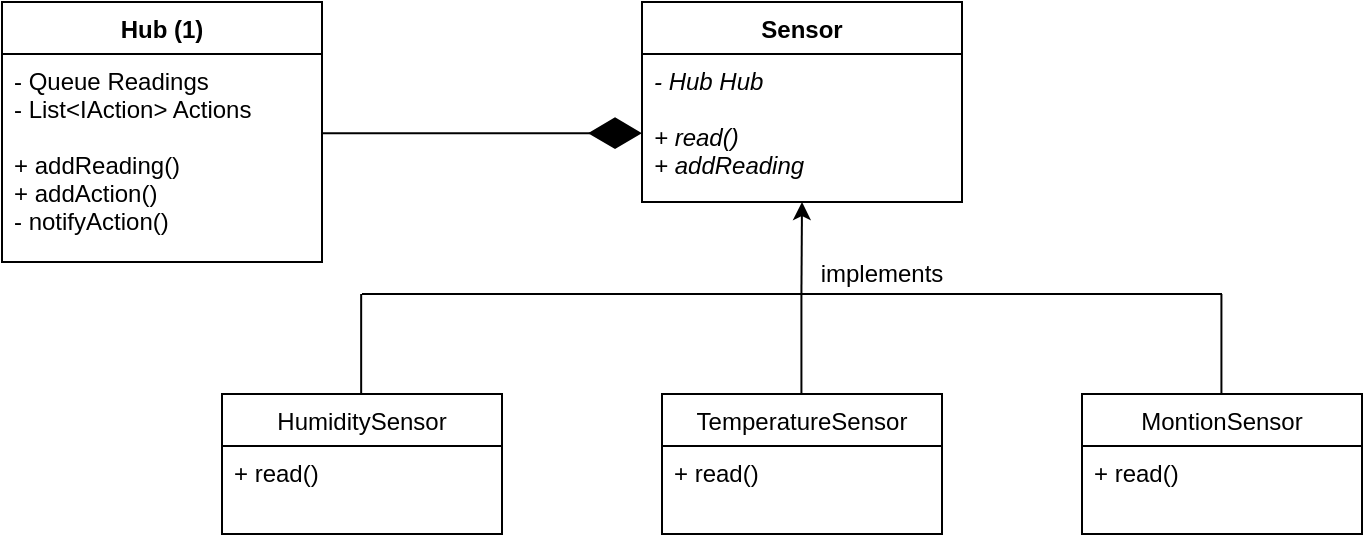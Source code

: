 <mxfile version="13.7.9" type="device" pages="2"><diagram id="-DA3yOhJrs75YxF_aAcX" name="infra-sensors"><mxGraphModel dx="2138" dy="607" grid="1" gridSize="10" guides="1" tooltips="1" connect="1" arrows="1" fold="1" page="1" pageScale="1" pageWidth="1100" pageHeight="850" math="0" shadow="0"><root><mxCell id="s73eVonxJGU-Df75ncPL-0"/><mxCell id="s73eVonxJGU-Df75ncPL-1" parent="s73eVonxJGU-Df75ncPL-0"/><mxCell id="yHA-x2E08DUfk_bQ417R-17" value="" style="endArrow=none;html=1;" parent="s73eVonxJGU-Df75ncPL-1" edge="1"><mxGeometry width="50" height="50" relative="1" as="geometry"><mxPoint x="-900" y="216" as="sourcePoint"/><mxPoint x="-470.0" y="216" as="targetPoint"/></mxGeometry></mxCell><mxCell id="yHA-x2E08DUfk_bQ417R-18" value="" style="endArrow=classic;html=1;" parent="s73eVonxJGU-Df75ncPL-1" edge="1"><mxGeometry width="50" height="50" relative="1" as="geometry"><mxPoint x="-680.29" y="216" as="sourcePoint"/><mxPoint x="-680" y="170" as="targetPoint"/></mxGeometry></mxCell><mxCell id="yHA-x2E08DUfk_bQ417R-19" value="" style="endArrow=none;html=1;" parent="s73eVonxJGU-Df75ncPL-1" edge="1"><mxGeometry width="50" height="50" relative="1" as="geometry"><mxPoint x="-900.42" y="266" as="sourcePoint"/><mxPoint x="-900.42" y="216" as="targetPoint"/></mxGeometry></mxCell><mxCell id="yHA-x2E08DUfk_bQ417R-20" value="" style="endArrow=none;html=1;" parent="s73eVonxJGU-Df75ncPL-1" edge="1"><mxGeometry width="50" height="50" relative="1" as="geometry"><mxPoint x="-680.29" y="266" as="sourcePoint"/><mxPoint x="-680.29" y="216" as="targetPoint"/></mxGeometry></mxCell><mxCell id="yHA-x2E08DUfk_bQ417R-21" value="" style="endArrow=none;html=1;" parent="s73eVonxJGU-Df75ncPL-1" edge="1"><mxGeometry width="50" height="50" relative="1" as="geometry"><mxPoint x="-470.29" y="266" as="sourcePoint"/><mxPoint x="-470.29" y="216" as="targetPoint"/></mxGeometry></mxCell><mxCell id="yHA-x2E08DUfk_bQ417R-33" value="implements" style="text;html=1;strokeColor=none;fillColor=none;align=center;verticalAlign=middle;whiteSpace=wrap;rounded=0;" parent="s73eVonxJGU-Df75ncPL-1" vertex="1"><mxGeometry x="-660" y="196" width="40" height="20" as="geometry"/></mxCell><mxCell id="yHA-x2E08DUfk_bQ417R-48" value="" style="endArrow=diamondThin;endFill=1;endSize=24;html=1;" parent="s73eVonxJGU-Df75ncPL-1" edge="1"><mxGeometry width="160" relative="1" as="geometry"><mxPoint x="-920" y="135.58" as="sourcePoint"/><mxPoint x="-760" y="135.58" as="targetPoint"/></mxGeometry></mxCell><mxCell id="yHA-x2E08DUfk_bQ417R-23" value="HumiditySensor" style="swimlane;fontStyle=0;childLayout=stackLayout;horizontal=1;startSize=26;fillColor=none;horizontalStack=0;resizeParent=1;resizeParentMax=0;resizeLast=0;collapsible=1;marginBottom=0;" parent="s73eVonxJGU-Df75ncPL-1" vertex="1"><mxGeometry x="-970" y="266" width="140" height="70" as="geometry"/></mxCell><mxCell id="yHA-x2E08DUfk_bQ417R-24" value="+ read()&#10;" style="text;strokeColor=none;fillColor=none;align=left;verticalAlign=top;spacingLeft=4;spacingRight=4;overflow=hidden;rotatable=0;points=[[0,0.5],[1,0.5]];portConstraint=eastwest;fontStyle=0" parent="yHA-x2E08DUfk_bQ417R-23" vertex="1"><mxGeometry y="26" width="140" height="44" as="geometry"/></mxCell><mxCell id="yHA-x2E08DUfk_bQ417R-25" value="TemperatureSensor" style="swimlane;fontStyle=0;childLayout=stackLayout;horizontal=1;startSize=26;fillColor=none;horizontalStack=0;resizeParent=1;resizeParentMax=0;resizeLast=0;collapsible=1;marginBottom=0;" parent="s73eVonxJGU-Df75ncPL-1" vertex="1"><mxGeometry x="-750" y="266" width="140" height="70" as="geometry"/></mxCell><mxCell id="yHA-x2E08DUfk_bQ417R-26" value="+ read()&#10;" style="text;strokeColor=none;fillColor=none;align=left;verticalAlign=top;spacingLeft=4;spacingRight=4;overflow=hidden;rotatable=0;points=[[0,0.5],[1,0.5]];portConstraint=eastwest;" parent="yHA-x2E08DUfk_bQ417R-25" vertex="1"><mxGeometry y="26" width="140" height="44" as="geometry"/></mxCell><mxCell id="yHA-x2E08DUfk_bQ417R-27" value="MontionSensor" style="swimlane;fontStyle=0;childLayout=stackLayout;horizontal=1;startSize=26;fillColor=none;horizontalStack=0;resizeParent=1;resizeParentMax=0;resizeLast=0;collapsible=1;marginBottom=0;" parent="s73eVonxJGU-Df75ncPL-1" vertex="1"><mxGeometry x="-540" y="266" width="140" height="70" as="geometry"/></mxCell><mxCell id="yHA-x2E08DUfk_bQ417R-28" value="+ read()" style="text;strokeColor=none;fillColor=none;align=left;verticalAlign=top;spacingLeft=4;spacingRight=4;overflow=hidden;rotatable=0;points=[[0,0.5],[1,0.5]];portConstraint=eastwest;" parent="yHA-x2E08DUfk_bQ417R-27" vertex="1"><mxGeometry y="26" width="140" height="44" as="geometry"/></mxCell><mxCell id="yHA-x2E08DUfk_bQ417R-29" value="Sensor" style="swimlane;fontStyle=1;align=center;verticalAlign=top;childLayout=stackLayout;horizontal=1;startSize=26;horizontalStack=0;resizeParent=1;resizeParentMax=0;resizeLast=0;collapsible=1;marginBottom=0;" parent="s73eVonxJGU-Df75ncPL-1" vertex="1"><mxGeometry x="-760" y="70" width="160" height="100" as="geometry"/></mxCell><mxCell id="yHA-x2E08DUfk_bQ417R-30" value="- Hub Hub&#10;&#10;+ read()&#10;+ addReading" style="text;strokeColor=none;fillColor=none;align=left;verticalAlign=top;spacingLeft=4;spacingRight=4;overflow=hidden;rotatable=0;points=[[0,0.5],[1,0.5]];portConstraint=eastwest;fontStyle=2" parent="yHA-x2E08DUfk_bQ417R-29" vertex="1"><mxGeometry y="26" width="160" height="74" as="geometry"/></mxCell><mxCell id="yHA-x2E08DUfk_bQ417R-38" value="Hub (1)" style="swimlane;fontStyle=1;align=center;verticalAlign=top;childLayout=stackLayout;horizontal=1;startSize=26;horizontalStack=0;resizeParent=1;resizeParentMax=0;resizeLast=0;collapsible=1;marginBottom=0;" parent="s73eVonxJGU-Df75ncPL-1" vertex="1"><mxGeometry x="-1080" y="70" width="160" height="130" as="geometry"/></mxCell><mxCell id="yHA-x2E08DUfk_bQ417R-39" value="- Queue Readings&#10;- List&lt;IAction&gt; Actions&#10;&#10;+ addReading()&#10;+ addAction()&#10;- notifyAction()" style="text;strokeColor=none;fillColor=none;align=left;verticalAlign=top;spacingLeft=4;spacingRight=4;overflow=hidden;rotatable=0;points=[[0,0.5],[1,0.5]];portConstraint=eastwest;fontStyle=0" parent="yHA-x2E08DUfk_bQ417R-38" vertex="1"><mxGeometry y="26" width="160" height="104" as="geometry"/></mxCell></root></mxGraphModel></diagram><diagram name="infra-actuators" id="y-OsRNM7vYSjTcoQu5D-"><mxGraphModel dx="1086" dy="806" grid="1" gridSize="10" guides="1" tooltips="1" connect="1" arrows="1" fold="1" page="1" pageScale="1" pageWidth="1100" pageHeight="850" math="0" shadow="0"><root><mxCell id="ae_mSakIzxFseS8E6l57-0"/><mxCell id="ae_mSakIzxFseS8E6l57-1" parent="ae_mSakIzxFseS8E6l57-0"/><mxCell id="ae_mSakIzxFseS8E6l57-24" value="" style="endArrow=none;html=1;" parent="ae_mSakIzxFseS8E6l57-1" edge="1"><mxGeometry width="50" height="50" relative="1" as="geometry"><mxPoint x="150" y="430" as="sourcePoint"/><mxPoint x="400" y="430" as="targetPoint"/></mxGeometry></mxCell><mxCell id="ae_mSakIzxFseS8E6l57-25" value="" style="endArrow=classic;html=1;entryX=0.5;entryY=1.037;entryDx=0;entryDy=0;entryPerimeter=0;" parent="ae_mSakIzxFseS8E6l57-1" target="ae_mSakIzxFseS8E6l57-43" edge="1"><mxGeometry width="50" height="50" relative="1" as="geometry"><mxPoint x="260" y="430" as="sourcePoint"/><mxPoint x="299.71" y="390" as="targetPoint"/></mxGeometry></mxCell><mxCell id="ae_mSakIzxFseS8E6l57-26" value="" style="endArrow=none;html=1;" parent="ae_mSakIzxFseS8E6l57-1" edge="1"><mxGeometry width="50" height="50" relative="1" as="geometry"><mxPoint x="150.0" y="480.0" as="sourcePoint"/><mxPoint x="150.0" y="430.0" as="targetPoint"/></mxGeometry></mxCell><mxCell id="ae_mSakIzxFseS8E6l57-27" value="" style="endArrow=none;html=1;" parent="ae_mSakIzxFseS8E6l57-1" edge="1"><mxGeometry width="50" height="50" relative="1" as="geometry"><mxPoint x="259.76" y="480.0" as="sourcePoint"/><mxPoint x="259.76" y="430.0" as="targetPoint"/></mxGeometry></mxCell><mxCell id="ae_mSakIzxFseS8E6l57-28" value="" style="endArrow=none;html=1;" parent="ae_mSakIzxFseS8E6l57-1" edge="1"><mxGeometry width="50" height="50" relative="1" as="geometry"><mxPoint x="400" y="480.0" as="sourcePoint"/><mxPoint x="400" y="430.0" as="targetPoint"/></mxGeometry></mxCell><mxCell id="ae_mSakIzxFseS8E6l57-29" value="implements" style="text;html=1;strokeColor=none;fillColor=none;align=center;verticalAlign=middle;whiteSpace=wrap;rounded=0;" parent="ae_mSakIzxFseS8E6l57-1" vertex="1"><mxGeometry x="310" y="410" width="40" height="20" as="geometry"/></mxCell><mxCell id="ae_mSakIzxFseS8E6l57-30" value="" style="endArrow=diamondThin;endFill=1;endSize=24;html=1;" parent="ae_mSakIzxFseS8E6l57-1" edge="1"><mxGeometry width="160" relative="1" as="geometry"><mxPoint x="310" y="109" as="sourcePoint"/><mxPoint x="180" y="109" as="targetPoint"/></mxGeometry></mxCell><mxCell id="ae_mSakIzxFseS8E6l57-31" value="" style="endArrow=diamondThin;endFill=1;endSize=24;html=1;exitX=0.013;exitY=0.118;exitDx=0;exitDy=0;exitPerimeter=0;entryX=0.431;entryY=1.015;entryDx=0;entryDy=0;entryPerimeter=0;" parent="ae_mSakIzxFseS8E6l57-1" source="ae_mSakIzxFseS8E6l57-43" target="ae_mSakIzxFseS8E6l57-35" edge="1"><mxGeometry width="160" relative="1" as="geometry"><mxPoint x="400" y="256" as="sourcePoint"/><mxPoint x="70" y="310" as="targetPoint"/><Array as="points"><mxPoint x="90" y="360"/></Array></mxGeometry></mxCell><mxCell id="ae_mSakIzxFseS8E6l57-34" value="Action" style="swimlane;fontStyle=1;align=center;verticalAlign=top;childLayout=stackLayout;horizontal=1;startSize=26;horizontalStack=0;resizeParent=1;resizeParentMax=0;resizeLast=0;collapsible=1;marginBottom=0;" parent="ae_mSakIzxFseS8E6l57-1" vertex="1"><mxGeometry x="20" y="50" width="160" height="220" as="geometry"/></mxCell><mxCell id="ae_mSakIzxFseS8E6l57-35" value="- List&lt;IActuator&gt;&#10;- List&lt;Condition&gt;&#10;&#10;+ notify()&#10;+ addActuator()&#10;+ removeActuator()&#10;+ execute()&#10;- notifyActuator()&#10;&#10;" style="text;strokeColor=none;fillColor=none;align=left;verticalAlign=top;spacingLeft=4;spacingRight=4;overflow=hidden;rotatable=0;points=[[0,0.5],[1,0.5]];portConstraint=eastwest;fontStyle=0" parent="ae_mSakIzxFseS8E6l57-34" vertex="1"><mxGeometry y="26" width="160" height="194" as="geometry"/></mxCell><mxCell id="ae_mSakIzxFseS8E6l57-40" value="Courtain" style="swimlane;fontStyle=0;childLayout=stackLayout;horizontal=1;startSize=26;fillColor=none;horizontalStack=0;resizeParent=1;resizeParentMax=0;resizeLast=0;collapsible=1;marginBottom=0;" parent="ae_mSakIzxFseS8E6l57-1" vertex="1"><mxGeometry x="340" y="480" width="110" height="60" as="geometry"/></mxCell><mxCell id="ae_mSakIzxFseS8E6l57-41" value="+ act()" style="text;strokeColor=none;fillColor=none;align=left;verticalAlign=top;spacingLeft=4;spacingRight=4;overflow=hidden;rotatable=0;points=[[0,0.5],[1,0.5]];portConstraint=eastwest;" parent="ae_mSakIzxFseS8E6l57-40" vertex="1"><mxGeometry y="26" width="110" height="34" as="geometry"/></mxCell><mxCell id="ae_mSakIzxFseS8E6l57-38" value="VaccumCleaner" style="swimlane;fontStyle=0;childLayout=stackLayout;horizontal=1;startSize=26;fillColor=none;horizontalStack=0;resizeParent=1;resizeParentMax=0;resizeLast=0;collapsible=1;marginBottom=0;" parent="ae_mSakIzxFseS8E6l57-1" vertex="1"><mxGeometry x="215" y="480" width="90" height="60" as="geometry"/></mxCell><mxCell id="ae_mSakIzxFseS8E6l57-39" value="+ act()" style="text;strokeColor=none;fillColor=none;align=left;verticalAlign=top;spacingLeft=4;spacingRight=4;overflow=hidden;rotatable=0;points=[[0,0.5],[1,0.5]];portConstraint=eastwest;" parent="ae_mSakIzxFseS8E6l57-38" vertex="1"><mxGeometry y="26" width="90" height="34" as="geometry"/></mxCell><mxCell id="ae_mSakIzxFseS8E6l57-36" value="LightBulb" style="swimlane;fontStyle=0;childLayout=stackLayout;horizontal=1;startSize=26;fillColor=none;horizontalStack=0;resizeParent=1;resizeParentMax=0;resizeLast=0;collapsible=1;marginBottom=0;" parent="ae_mSakIzxFseS8E6l57-1" vertex="1"><mxGeometry x="90" y="480" width="100" height="60" as="geometry"/></mxCell><mxCell id="ae_mSakIzxFseS8E6l57-37" value="+ act()" style="text;strokeColor=none;fillColor=none;align=left;verticalAlign=top;spacingLeft=4;spacingRight=4;overflow=hidden;rotatable=0;points=[[0,0.5],[1,0.5]];portConstraint=eastwest;fontStyle=0" parent="ae_mSakIzxFseS8E6l57-36" vertex="1"><mxGeometry y="26" width="100" height="34" as="geometry"/></mxCell><mxCell id="ae_mSakIzxFseS8E6l57-42" value="IActuator" style="swimlane;fontStyle=1;align=center;verticalAlign=top;childLayout=stackLayout;horizontal=1;startSize=26;horizontalStack=0;resizeParent=1;resizeParentMax=0;resizeLast=0;collapsible=1;marginBottom=0;" parent="ae_mSakIzxFseS8E6l57-1" vertex="1"><mxGeometry x="220" y="330" width="80" height="60" as="geometry"/></mxCell><mxCell id="ae_mSakIzxFseS8E6l57-43" value="+ act()" style="text;strokeColor=none;fillColor=none;align=left;verticalAlign=top;spacingLeft=4;spacingRight=4;overflow=hidden;rotatable=0;points=[[0,0.5],[1,0.5]];portConstraint=eastwest;fontStyle=0" parent="ae_mSakIzxFseS8E6l57-42" vertex="1"><mxGeometry y="26" width="80" height="34" as="geometry"/></mxCell><mxCell id="ae_mSakIzxFseS8E6l57-32" value="Condition" style="swimlane;fontStyle=1;align=center;verticalAlign=top;childLayout=stackLayout;horizontal=1;startSize=26;horizontalStack=0;resizeParent=1;resizeParentMax=0;resizeLast=0;collapsible=1;marginBottom=0;" parent="ae_mSakIzxFseS8E6l57-1" vertex="1"><mxGeometry x="310" y="60" width="160" height="130" as="geometry"/></mxCell><mxCell id="ae_mSakIzxFseS8E6l57-33" value="- double Reference&#10;- enum Operator&#10;- double Value&#10;-int sensorId&#10;&#10;+ setValue()&#10;+ isMet()&#10;&#10;" style="text;strokeColor=none;fillColor=none;align=left;verticalAlign=top;spacingLeft=4;spacingRight=4;overflow=hidden;rotatable=0;points=[[0,0.5],[1,0.5]];portConstraint=eastwest;fontStyle=0" parent="ae_mSakIzxFseS8E6l57-32" vertex="1"><mxGeometry y="26" width="160" height="104" as="geometry"/></mxCell><mxCell id="3QRzrCr-K3MnaqsY56Y2-0" value="" style="endArrow=classic;html=1;exitX=1.013;exitY=0.582;exitDx=0;exitDy=0;exitPerimeter=0;" parent="ae_mSakIzxFseS8E6l57-1" edge="1"><mxGeometry width="50" height="50" relative="1" as="geometry"><mxPoint x="470" y="113.068" as="sourcePoint"/><mxPoint x="600" y="115" as="targetPoint"/></mxGeometry></mxCell><mxCell id="3QRzrCr-K3MnaqsY56Y2-1" value="uses" style="text;html=1;strokeColor=none;fillColor=none;align=center;verticalAlign=middle;whiteSpace=wrap;rounded=0;" parent="ae_mSakIzxFseS8E6l57-1" vertex="1"><mxGeometry x="517.92" y="94" width="40" height="20" as="geometry"/></mxCell><mxCell id="3QRzrCr-K3MnaqsY56Y2-2" value="ComparerFactory" style="swimlane;fontStyle=1;childLayout=stackLayout;horizontal=1;startSize=26;fillColor=none;horizontalStack=0;resizeParent=1;resizeParentMax=0;resizeLast=0;collapsible=1;marginBottom=0;" parent="ae_mSakIzxFseS8E6l57-1" vertex="1"><mxGeometry x="600.0" y="70" width="170" height="90" as="geometry"/></mxCell><mxCell id="3QRzrCr-K3MnaqsY56Y2-3" value="+ getComparer()&#10;" style="text;strokeColor=none;fillColor=none;align=left;verticalAlign=top;spacingLeft=4;spacingRight=4;overflow=hidden;rotatable=0;points=[[0,0.5],[1,0.5]];portConstraint=eastwest;" parent="3QRzrCr-K3MnaqsY56Y2-2" vertex="1"><mxGeometry y="26" width="170" height="64" as="geometry"/></mxCell><mxCell id="3QRzrCr-K3MnaqsY56Y2-4" value="" style="endArrow=none;html=1;" parent="ae_mSakIzxFseS8E6l57-1" edge="1"><mxGeometry width="50" height="50" relative="1" as="geometry"><mxPoint x="577.92" y="300.0" as="sourcePoint"/><mxPoint x="827.92" y="300.0" as="targetPoint"/></mxGeometry></mxCell><mxCell id="3QRzrCr-K3MnaqsY56Y2-5" value="" style="endArrow=classic;html=1;entryX=0.5;entryY=1.037;entryDx=0;entryDy=0;entryPerimeter=0;" parent="ae_mSakIzxFseS8E6l57-1" target="3QRzrCr-K3MnaqsY56Y2-17" edge="1"><mxGeometry width="50" height="50" relative="1" as="geometry"><mxPoint x="687.92" y="300.0" as="sourcePoint"/><mxPoint x="727.63" y="260" as="targetPoint"/></mxGeometry></mxCell><mxCell id="3QRzrCr-K3MnaqsY56Y2-6" value="" style="endArrow=none;html=1;" parent="ae_mSakIzxFseS8E6l57-1" edge="1"><mxGeometry width="50" height="50" relative="1" as="geometry"><mxPoint x="577.92" y="350.0" as="sourcePoint"/><mxPoint x="577.92" y="300.0" as="targetPoint"/></mxGeometry></mxCell><mxCell id="3QRzrCr-K3MnaqsY56Y2-7" value="" style="endArrow=none;html=1;" parent="ae_mSakIzxFseS8E6l57-1" edge="1"><mxGeometry width="50" height="50" relative="1" as="geometry"><mxPoint x="687.68" y="350.0" as="sourcePoint"/><mxPoint x="687.68" y="300.0" as="targetPoint"/></mxGeometry></mxCell><mxCell id="3QRzrCr-K3MnaqsY56Y2-8" value="" style="endArrow=none;html=1;" parent="ae_mSakIzxFseS8E6l57-1" edge="1"><mxGeometry width="50" height="50" relative="1" as="geometry"><mxPoint x="827.92" y="350.0" as="sourcePoint"/><mxPoint x="827.92" y="300.0" as="targetPoint"/></mxGeometry></mxCell><mxCell id="3QRzrCr-K3MnaqsY56Y2-9" value="implements" style="text;html=1;strokeColor=none;fillColor=none;align=center;verticalAlign=middle;whiteSpace=wrap;rounded=0;" parent="ae_mSakIzxFseS8E6l57-1" vertex="1"><mxGeometry x="737.92" y="280" width="40" height="20" as="geometry"/></mxCell><mxCell id="3QRzrCr-K3MnaqsY56Y2-10" value="EqualComparer" style="swimlane;fontStyle=0;childLayout=stackLayout;horizontal=1;startSize=26;fillColor=none;horizontalStack=0;resizeParent=1;resizeParentMax=0;resizeLast=0;collapsible=1;marginBottom=0;" parent="ae_mSakIzxFseS8E6l57-1" vertex="1"><mxGeometry x="767.92" y="350" width="110" height="60" as="geometry"/></mxCell><mxCell id="3QRzrCr-K3MnaqsY56Y2-11" value="+ compare()" style="text;strokeColor=none;fillColor=none;align=left;verticalAlign=top;spacingLeft=4;spacingRight=4;overflow=hidden;rotatable=0;points=[[0,0.5],[1,0.5]];portConstraint=eastwest;" parent="3QRzrCr-K3MnaqsY56Y2-10" vertex="1"><mxGeometry y="26" width="110" height="34" as="geometry"/></mxCell><mxCell id="3QRzrCr-K3MnaqsY56Y2-12" value="HigherComparer" style="swimlane;fontStyle=0;childLayout=stackLayout;horizontal=1;startSize=26;fillColor=none;horizontalStack=0;resizeParent=1;resizeParentMax=0;resizeLast=0;collapsible=1;marginBottom=0;" parent="ae_mSakIzxFseS8E6l57-1" vertex="1"><mxGeometry x="642.92" y="350" width="90" height="60" as="geometry"/></mxCell><mxCell id="3QRzrCr-K3MnaqsY56Y2-13" value="+ compare()" style="text;strokeColor=none;fillColor=none;align=left;verticalAlign=top;spacingLeft=4;spacingRight=4;overflow=hidden;rotatable=0;points=[[0,0.5],[1,0.5]];portConstraint=eastwest;" parent="3QRzrCr-K3MnaqsY56Y2-12" vertex="1"><mxGeometry y="26" width="90" height="34" as="geometry"/></mxCell><mxCell id="3QRzrCr-K3MnaqsY56Y2-14" value="LowerComparer" style="swimlane;fontStyle=0;childLayout=stackLayout;horizontal=1;startSize=26;fillColor=none;horizontalStack=0;resizeParent=1;resizeParentMax=0;resizeLast=0;collapsible=1;marginBottom=0;" parent="ae_mSakIzxFseS8E6l57-1" vertex="1"><mxGeometry x="517.92" y="350" width="100" height="60" as="geometry"/></mxCell><mxCell id="3QRzrCr-K3MnaqsY56Y2-15" value="+ compare()" style="text;strokeColor=none;fillColor=none;align=left;verticalAlign=top;spacingLeft=4;spacingRight=4;overflow=hidden;rotatable=0;points=[[0,0.5],[1,0.5]];portConstraint=eastwest;fontStyle=0" parent="3QRzrCr-K3MnaqsY56Y2-14" vertex="1"><mxGeometry y="26" width="100" height="34" as="geometry"/></mxCell><mxCell id="3QRzrCr-K3MnaqsY56Y2-16" value="IComparer" style="swimlane;fontStyle=1;align=center;verticalAlign=top;childLayout=stackLayout;horizontal=1;startSize=26;horizontalStack=0;resizeParent=1;resizeParentMax=0;resizeLast=0;collapsible=1;marginBottom=0;" parent="ae_mSakIzxFseS8E6l57-1" vertex="1"><mxGeometry x="647.92" y="200" width="80" height="60" as="geometry"/></mxCell><mxCell id="3QRzrCr-K3MnaqsY56Y2-17" value="+ compare()" style="text;strokeColor=none;fillColor=none;align=left;verticalAlign=top;spacingLeft=4;spacingRight=4;overflow=hidden;rotatable=0;points=[[0,0.5],[1,0.5]];portConstraint=eastwest;fontStyle=0" parent="3QRzrCr-K3MnaqsY56Y2-16" vertex="1"><mxGeometry y="26" width="80" height="34" as="geometry"/></mxCell></root></mxGraphModel></diagram></mxfile>